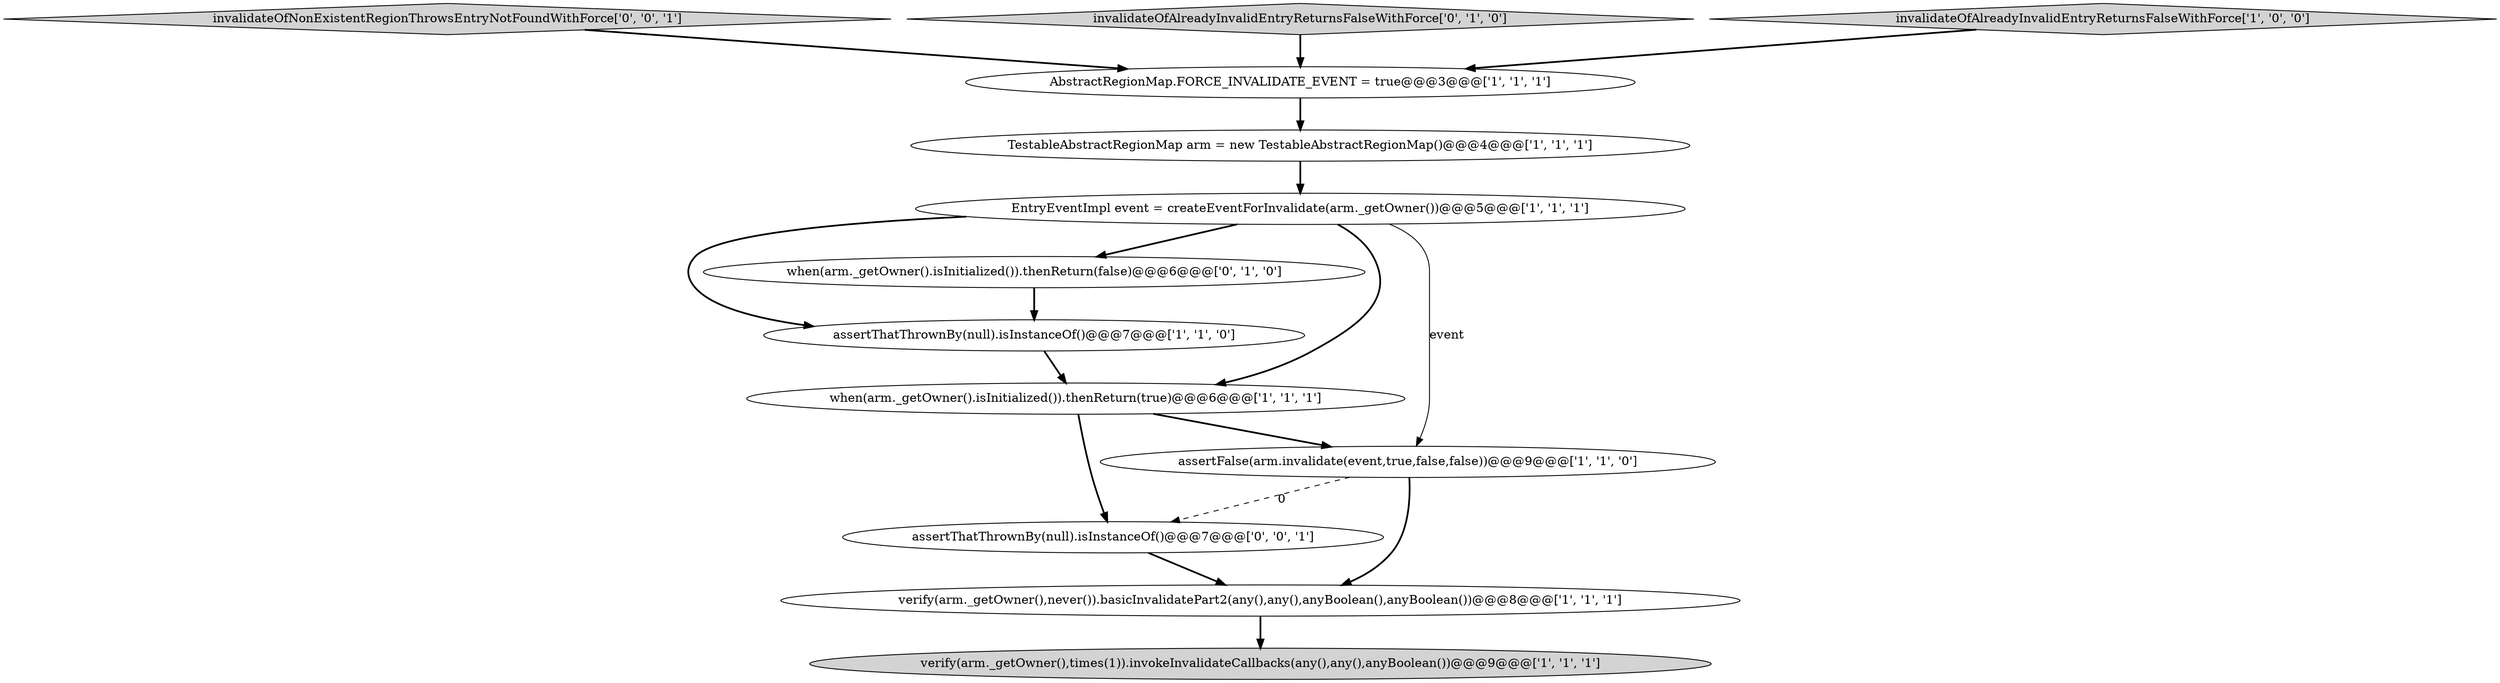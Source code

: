 digraph {
6 [style = filled, label = "assertThatThrownBy(null).isInstanceOf()@@@7@@@['1', '1', '0']", fillcolor = white, shape = ellipse image = "AAA0AAABBB1BBB"];
7 [style = filled, label = "verify(arm._getOwner(),times(1)).invokeInvalidateCallbacks(any(),any(),anyBoolean())@@@9@@@['1', '1', '1']", fillcolor = lightgray, shape = ellipse image = "AAA0AAABBB1BBB"];
10 [style = filled, label = "when(arm._getOwner().isInitialized()).thenReturn(false)@@@6@@@['0', '1', '0']", fillcolor = white, shape = ellipse image = "AAA1AAABBB2BBB"];
5 [style = filled, label = "verify(arm._getOwner(),never()).basicInvalidatePart2(any(),any(),anyBoolean(),anyBoolean())@@@8@@@['1', '1', '1']", fillcolor = white, shape = ellipse image = "AAA0AAABBB1BBB"];
2 [style = filled, label = "TestableAbstractRegionMap arm = new TestableAbstractRegionMap()@@@4@@@['1', '1', '1']", fillcolor = white, shape = ellipse image = "AAA0AAABBB1BBB"];
8 [style = filled, label = "AbstractRegionMap.FORCE_INVALIDATE_EVENT = true@@@3@@@['1', '1', '1']", fillcolor = white, shape = ellipse image = "AAA0AAABBB1BBB"];
11 [style = filled, label = "assertThatThrownBy(null).isInstanceOf()@@@7@@@['0', '0', '1']", fillcolor = white, shape = ellipse image = "AAA0AAABBB3BBB"];
12 [style = filled, label = "invalidateOfNonExistentRegionThrowsEntryNotFoundWithForce['0', '0', '1']", fillcolor = lightgray, shape = diamond image = "AAA0AAABBB3BBB"];
9 [style = filled, label = "invalidateOfAlreadyInvalidEntryReturnsFalseWithForce['0', '1', '0']", fillcolor = lightgray, shape = diamond image = "AAA0AAABBB2BBB"];
3 [style = filled, label = "EntryEventImpl event = createEventForInvalidate(arm._getOwner())@@@5@@@['1', '1', '1']", fillcolor = white, shape = ellipse image = "AAA0AAABBB1BBB"];
0 [style = filled, label = "when(arm._getOwner().isInitialized()).thenReturn(true)@@@6@@@['1', '1', '1']", fillcolor = white, shape = ellipse image = "AAA0AAABBB1BBB"];
1 [style = filled, label = "invalidateOfAlreadyInvalidEntryReturnsFalseWithForce['1', '0', '0']", fillcolor = lightgray, shape = diamond image = "AAA0AAABBB1BBB"];
4 [style = filled, label = "assertFalse(arm.invalidate(event,true,false,false))@@@9@@@['1', '1', '0']", fillcolor = white, shape = ellipse image = "AAA0AAABBB1BBB"];
6->0 [style = bold, label=""];
4->5 [style = bold, label=""];
1->8 [style = bold, label=""];
3->10 [style = bold, label=""];
8->2 [style = bold, label=""];
4->11 [style = dashed, label="0"];
9->8 [style = bold, label=""];
5->7 [style = bold, label=""];
0->4 [style = bold, label=""];
10->6 [style = bold, label=""];
3->0 [style = bold, label=""];
12->8 [style = bold, label=""];
0->11 [style = bold, label=""];
2->3 [style = bold, label=""];
11->5 [style = bold, label=""];
3->4 [style = solid, label="event"];
3->6 [style = bold, label=""];
}
